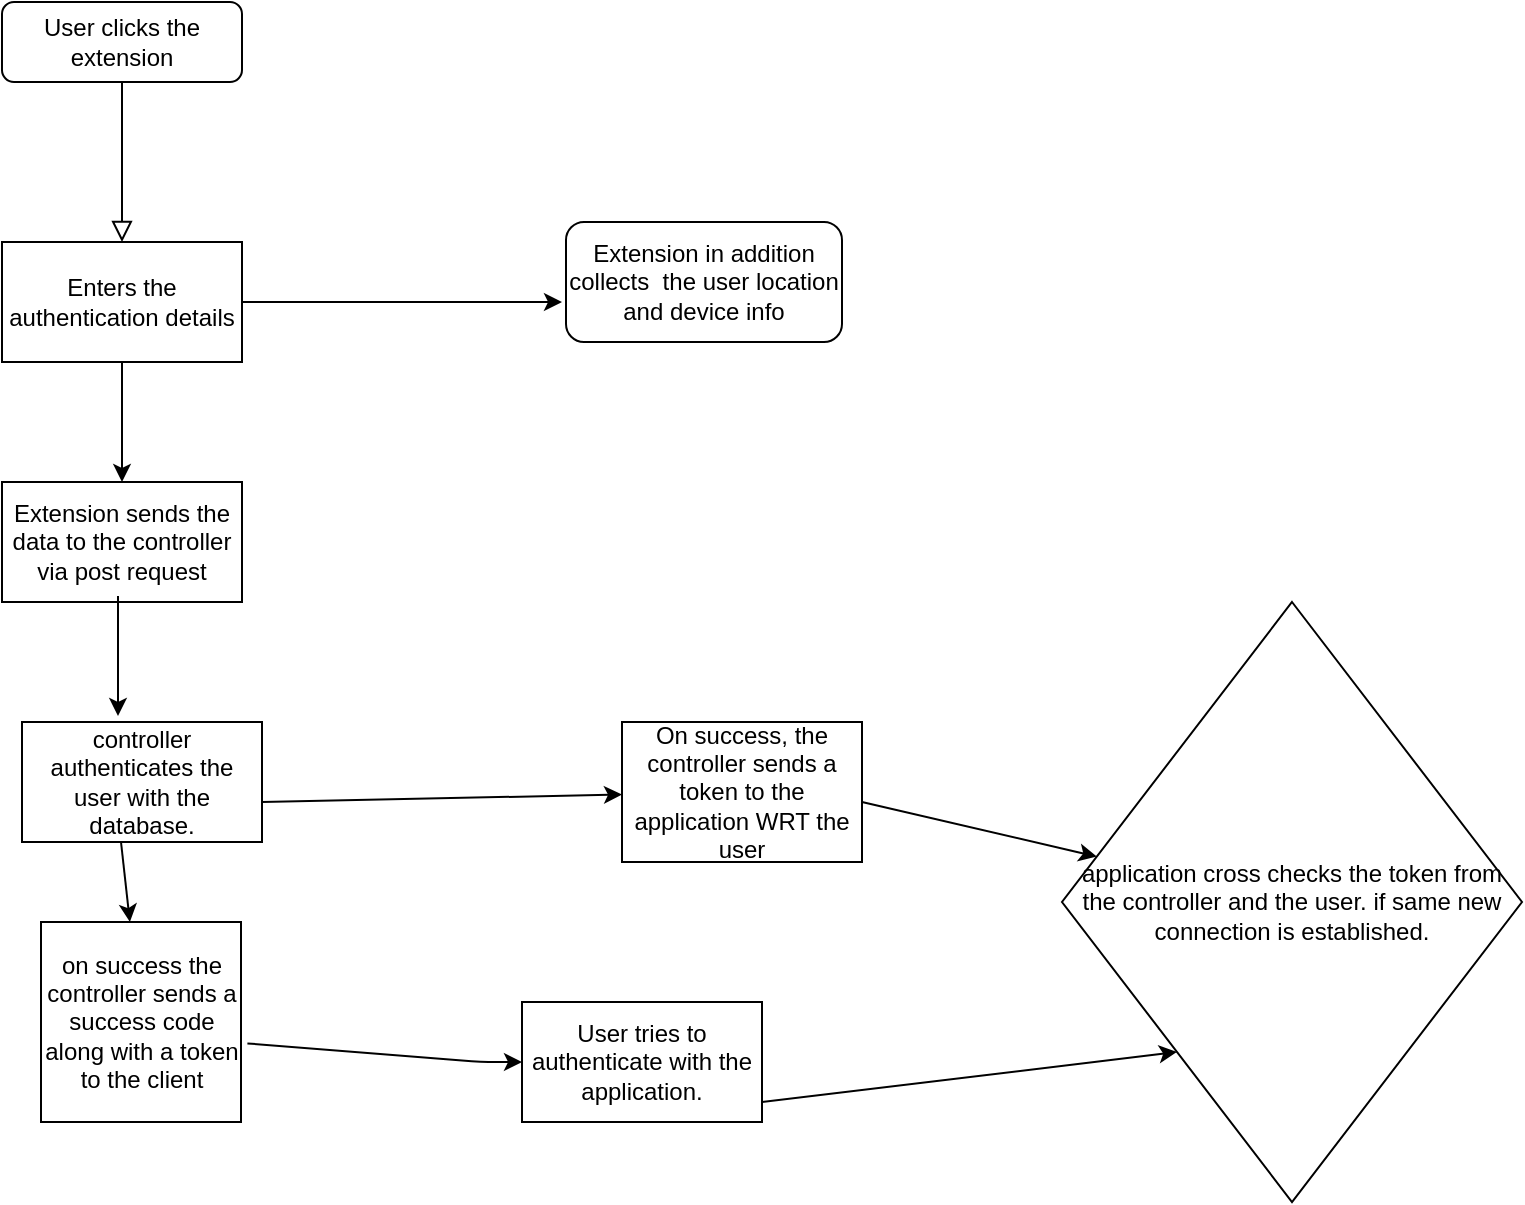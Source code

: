 <mxfile version="13.5.8" type="device"><diagram id="C5RBs43oDa-KdzZeNtuy" name="Page-1"><mxGraphModel dx="782" dy="469" grid="1" gridSize="10" guides="1" tooltips="1" connect="1" arrows="1" fold="1" page="1" pageScale="1" pageWidth="827" pageHeight="1169" math="0" shadow="0"><root><mxCell id="WIyWlLk6GJQsqaUBKTNV-0"/><mxCell id="WIyWlLk6GJQsqaUBKTNV-1" parent="WIyWlLk6GJQsqaUBKTNV-0"/><mxCell id="WIyWlLk6GJQsqaUBKTNV-2" value="" style="rounded=0;html=1;jettySize=auto;orthogonalLoop=1;fontSize=11;endArrow=block;endFill=0;endSize=8;strokeWidth=1;shadow=0;labelBackgroundColor=none;edgeStyle=orthogonalEdgeStyle;" parent="WIyWlLk6GJQsqaUBKTNV-1" source="WIyWlLk6GJQsqaUBKTNV-3" edge="1"><mxGeometry relative="1" as="geometry"><mxPoint x="220" y="170" as="targetPoint"/></mxGeometry></mxCell><mxCell id="WIyWlLk6GJQsqaUBKTNV-3" value="User clicks the extension" style="rounded=1;whiteSpace=wrap;html=1;fontSize=12;glass=0;strokeWidth=1;shadow=0;" parent="WIyWlLk6GJQsqaUBKTNV-1" vertex="1"><mxGeometry x="160" y="50" width="120" height="40" as="geometry"/></mxCell><mxCell id="WIyWlLk6GJQsqaUBKTNV-7" value="Extension in addition collects&amp;nbsp; the user location and device info" style="rounded=1;whiteSpace=wrap;html=1;fontSize=12;glass=0;strokeWidth=1;shadow=0;" parent="WIyWlLk6GJQsqaUBKTNV-1" vertex="1"><mxGeometry x="442" y="160" width="138" height="60" as="geometry"/></mxCell><mxCell id="6nPTkO7nnJXztvXXhM0_-3" style="edgeStyle=orthogonalEdgeStyle;rounded=0;orthogonalLoop=1;jettySize=auto;html=1;entryX=0.5;entryY=0;entryDx=0;entryDy=0;" edge="1" parent="WIyWlLk6GJQsqaUBKTNV-1" source="6nPTkO7nnJXztvXXhM0_-1" target="6nPTkO7nnJXztvXXhM0_-4"><mxGeometry relative="1" as="geometry"><mxPoint x="220" y="250" as="targetPoint"/></mxGeometry></mxCell><mxCell id="6nPTkO7nnJXztvXXhM0_-1" value="Enters the authentication details" style="rounded=0;whiteSpace=wrap;html=1;" vertex="1" parent="WIyWlLk6GJQsqaUBKTNV-1"><mxGeometry x="160" y="170" width="120" height="60" as="geometry"/></mxCell><mxCell id="6nPTkO7nnJXztvXXhM0_-2" value="" style="endArrow=classic;html=1;exitX=1;exitY=0.5;exitDx=0;exitDy=0;" edge="1" parent="WIyWlLk6GJQsqaUBKTNV-1" source="6nPTkO7nnJXztvXXhM0_-1"><mxGeometry width="50" height="50" relative="1" as="geometry"><mxPoint x="380" y="210" as="sourcePoint"/><mxPoint x="440" y="200" as="targetPoint"/></mxGeometry></mxCell><mxCell id="6nPTkO7nnJXztvXXhM0_-4" value="Extension sends the data to the controller via post request" style="rounded=0;whiteSpace=wrap;html=1;" vertex="1" parent="WIyWlLk6GJQsqaUBKTNV-1"><mxGeometry x="160" y="290" width="120" height="60" as="geometry"/></mxCell><mxCell id="6nPTkO7nnJXztvXXhM0_-5" value="controller authenticates the user with the database." style="rounded=0;whiteSpace=wrap;html=1;" vertex="1" parent="WIyWlLk6GJQsqaUBKTNV-1"><mxGeometry x="170" y="410" width="120" height="60" as="geometry"/></mxCell><mxCell id="6nPTkO7nnJXztvXXhM0_-7" style="edgeStyle=orthogonalEdgeStyle;rounded=0;orthogonalLoop=1;jettySize=auto;html=1;entryX=0.5;entryY=0;entryDx=0;entryDy=0;" edge="1" parent="WIyWlLk6GJQsqaUBKTNV-1"><mxGeometry relative="1" as="geometry"><mxPoint x="218" y="407" as="targetPoint"/><mxPoint x="218" y="347" as="sourcePoint"/></mxGeometry></mxCell><mxCell id="6nPTkO7nnJXztvXXhM0_-8" value="" style="endArrow=classic;html=1;" edge="1" parent="WIyWlLk6GJQsqaUBKTNV-1" target="6nPTkO7nnJXztvXXhM0_-9"><mxGeometry width="50" height="50" relative="1" as="geometry"><mxPoint x="290" y="450" as="sourcePoint"/><mxPoint x="470" y="450" as="targetPoint"/></mxGeometry></mxCell><mxCell id="6nPTkO7nnJXztvXXhM0_-9" value="On success, the controller sends a token to the application WRT the user" style="rounded=0;whiteSpace=wrap;html=1;" vertex="1" parent="WIyWlLk6GJQsqaUBKTNV-1"><mxGeometry x="470" y="410" width="120" height="70" as="geometry"/></mxCell><mxCell id="6nPTkO7nnJXztvXXhM0_-10" value="" style="endArrow=classic;html=1;" edge="1" parent="WIyWlLk6GJQsqaUBKTNV-1" target="6nPTkO7nnJXztvXXhM0_-11"><mxGeometry width="50" height="50" relative="1" as="geometry"><mxPoint x="219.5" y="470" as="sourcePoint"/><mxPoint x="219.5" y="550" as="targetPoint"/></mxGeometry></mxCell><mxCell id="6nPTkO7nnJXztvXXhM0_-11" value="on success the controller sends a success code along with a token to the client" style="whiteSpace=wrap;html=1;aspect=fixed;" vertex="1" parent="WIyWlLk6GJQsqaUBKTNV-1"><mxGeometry x="179.5" y="510" width="100" height="100" as="geometry"/></mxCell><mxCell id="6nPTkO7nnJXztvXXhM0_-12" value="" style="endArrow=classic;html=1;exitX=1.032;exitY=0.607;exitDx=0;exitDy=0;exitPerimeter=0;" edge="1" parent="WIyWlLk6GJQsqaUBKTNV-1" source="6nPTkO7nnJXztvXXhM0_-11" target="6nPTkO7nnJXztvXXhM0_-13"><mxGeometry width="50" height="50" relative="1" as="geometry"><mxPoint x="370" y="580" as="sourcePoint"/><mxPoint x="480" y="580" as="targetPoint"/><Array as="points"><mxPoint x="400" y="580"/></Array></mxGeometry></mxCell><mxCell id="6nPTkO7nnJXztvXXhM0_-13" value="User tries to authenticate with the application." style="rounded=0;whiteSpace=wrap;html=1;" vertex="1" parent="WIyWlLk6GJQsqaUBKTNV-1"><mxGeometry x="420" y="550" width="120" height="60" as="geometry"/></mxCell><mxCell id="6nPTkO7nnJXztvXXhM0_-16" value="application cross checks the token from the controller and the user. if same new connection is established." style="rhombus;whiteSpace=wrap;html=1;" vertex="1" parent="WIyWlLk6GJQsqaUBKTNV-1"><mxGeometry x="690" y="350" width="230" height="300" as="geometry"/></mxCell><mxCell id="6nPTkO7nnJXztvXXhM0_-17" value="" style="endArrow=classic;html=1;" edge="1" parent="WIyWlLk6GJQsqaUBKTNV-1" target="6nPTkO7nnJXztvXXhM0_-16"><mxGeometry width="50" height="50" relative="1" as="geometry"><mxPoint x="590" y="450" as="sourcePoint"/><mxPoint x="640" y="400" as="targetPoint"/></mxGeometry></mxCell><mxCell id="6nPTkO7nnJXztvXXhM0_-18" value="" style="endArrow=classic;html=1;entryX=0;entryY=1;entryDx=0;entryDy=0;" edge="1" parent="WIyWlLk6GJQsqaUBKTNV-1" target="6nPTkO7nnJXztvXXhM0_-16"><mxGeometry width="50" height="50" relative="1" as="geometry"><mxPoint x="540" y="600" as="sourcePoint"/><mxPoint x="590" y="550" as="targetPoint"/></mxGeometry></mxCell></root></mxGraphModel></diagram></mxfile>